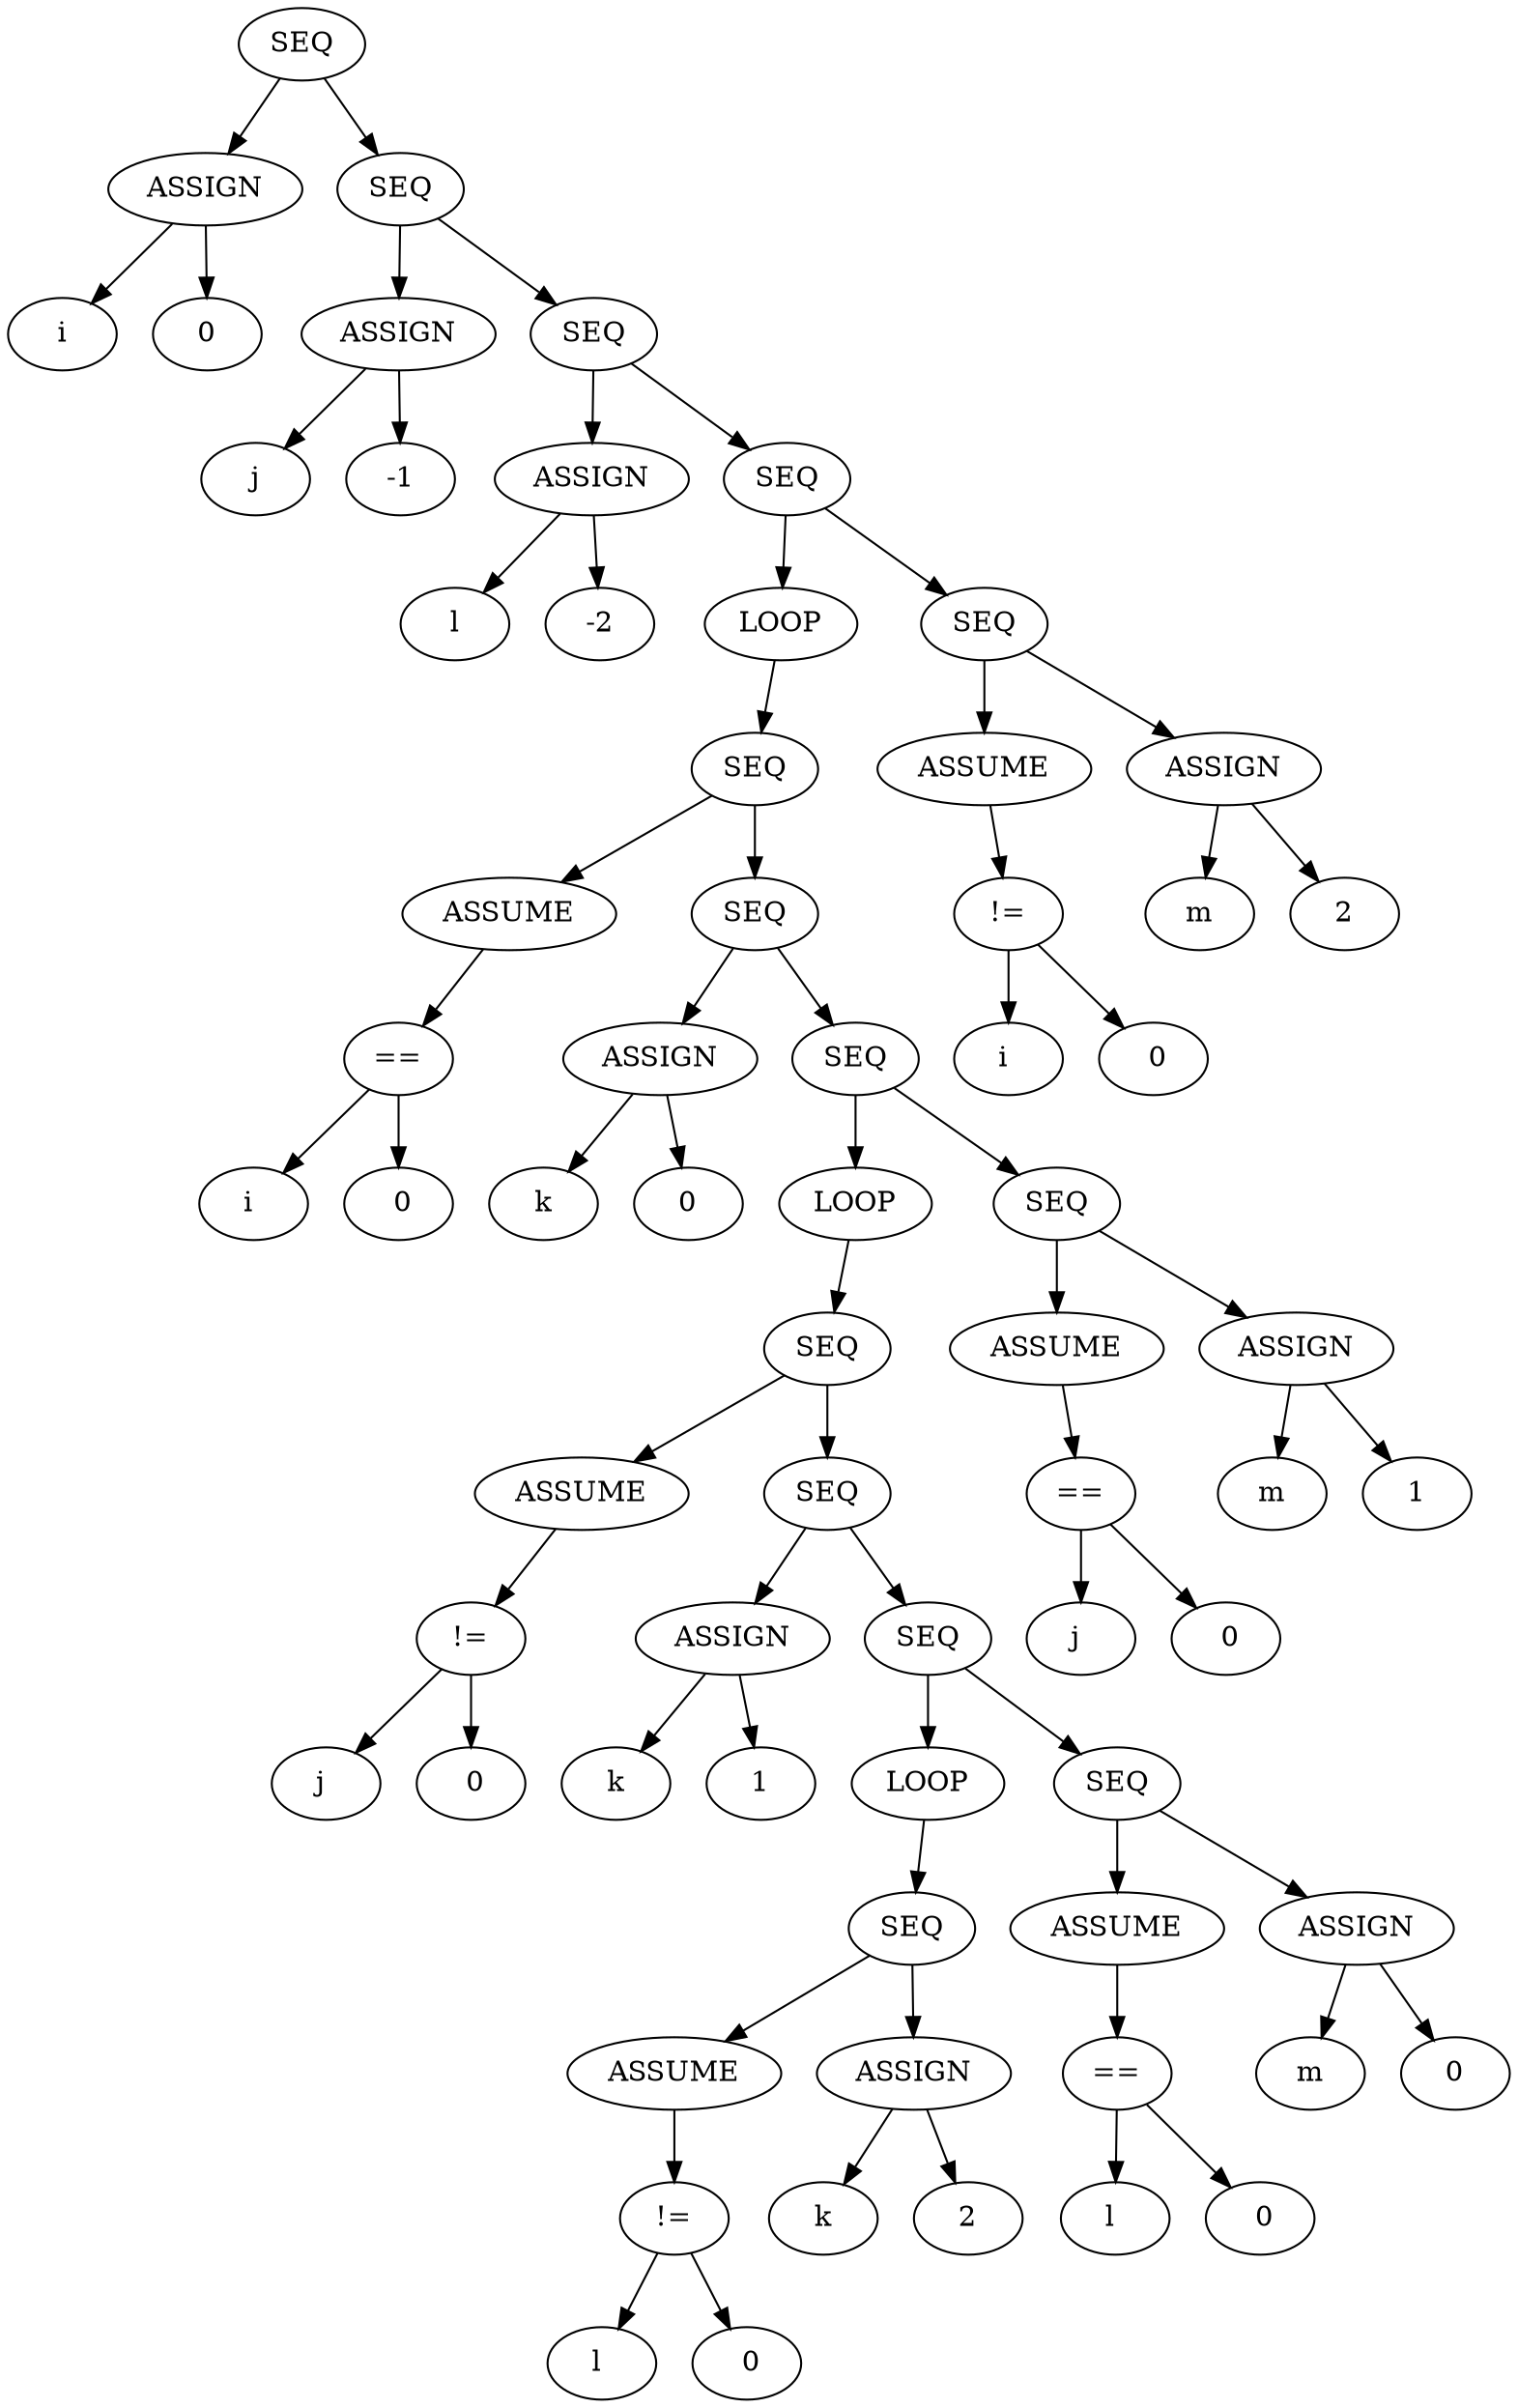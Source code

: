 // nestedwhile
digraph {
	36 [label=SEQ]
	33 [label=ASSIGN]
	34 [label=i]
	33 -> 34
	35 [label=0]
	33 -> 35
	36 -> 33
	40 [label=SEQ]
	37 [label=ASSIGN]
	38 [label=j]
	37 -> 38
	39 [label=-1]
	37 -> 39
	40 -> 37
	44 [label=SEQ]
	41 [label=ASSIGN]
	42 [label=l]
	41 -> 42
	43 [label=-2]
	41 -> 43
	44 -> 41
	92 [label=SEQ]
	45 [label=LOOP]
	50 [label=SEQ]
	46 [label=ASSUME]
	47 [label="=="]
	48 [label="i "]
	47 -> 48
	49 [label=" 0"]
	47 -> 49
	46 -> 47
	50 -> 46
	54 [label=SEQ]
	51 [label=ASSIGN]
	52 [label=k]
	51 -> 52
	53 [label=0]
	51 -> 53
	54 -> 51
	83 [label=SEQ]
	55 [label=LOOP]
	60 [label=SEQ]
	56 [label=ASSUME]
	57 [label="!="]
	58 [label="j "]
	57 -> 58
	59 [label=" 0"]
	57 -> 59
	56 -> 57
	60 -> 56
	64 [label=SEQ]
	61 [label=ASSIGN]
	62 [label=k]
	61 -> 62
	63 [label=1]
	61 -> 63
	64 -> 61
	74 [label=SEQ]
	65 [label=LOOP]
	70 [label=SEQ]
	66 [label=ASSUME]
	67 [label="!="]
	68 [label="l "]
	67 -> 68
	69 [label=" 0"]
	67 -> 69
	66 -> 67
	70 -> 66
	71 [label=ASSIGN]
	72 [label=k]
	71 -> 72
	73 [label=2]
	71 -> 73
	70 -> 71
	65 -> 70
	74 -> 65
	79 [label=SEQ]
	75 [label=ASSUME]
	76 [label="=="]
	77 [label="l "]
	76 -> 77
	78 [label=" 0"]
	76 -> 78
	75 -> 76
	79 -> 75
	80 [label=ASSIGN]
	81 [label=m]
	80 -> 81
	82 [label=0]
	80 -> 82
	79 -> 80
	74 -> 79
	64 -> 74
	60 -> 64
	55 -> 60
	83 -> 55
	88 [label=SEQ]
	84 [label=ASSUME]
	85 [label="=="]
	86 [label="j "]
	85 -> 86
	87 [label=" 0"]
	85 -> 87
	84 -> 85
	88 -> 84
	89 [label=ASSIGN]
	90 [label=m]
	89 -> 90
	91 [label=1]
	89 -> 91
	88 -> 89
	83 -> 88
	54 -> 83
	50 -> 54
	45 -> 50
	92 -> 45
	97 [label=SEQ]
	93 [label=ASSUME]
	94 [label="!="]
	95 [label="i "]
	94 -> 95
	96 [label=" 0"]
	94 -> 96
	93 -> 94
	97 -> 93
	98 [label=ASSIGN]
	99 [label=m]
	98 -> 99
	100 [label=2]
	98 -> 100
	97 -> 98
	92 -> 97
	44 -> 92
	40 -> 44
	36 -> 40
}
